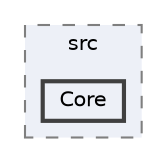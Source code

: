 digraph "tests/src/Core"
{
 // LATEX_PDF_SIZE
  bgcolor="transparent";
  edge [fontname=Helvetica,fontsize=10,labelfontname=Helvetica,labelfontsize=10];
  node [fontname=Helvetica,fontsize=10,shape=box,height=0.2,width=0.4];
  compound=true
  subgraph clusterdir_171063ca2b6d8df6d9147a9ad3041fe6 {
    graph [ bgcolor="#edf0f7", pencolor="grey50", label="src", fontname=Helvetica,fontsize=10 style="filled,dashed", URL="dir_171063ca2b6d8df6d9147a9ad3041fe6.html",tooltip=""]
  dir_098b762ae939078423c2b9ecccadcb5e [label="Core", fillcolor="#edf0f7", color="grey25", style="filled,bold", URL="dir_098b762ae939078423c2b9ecccadcb5e.html",tooltip=""];
  }
}
